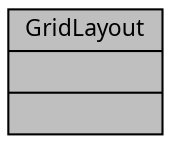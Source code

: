 digraph "GridLayout"
{
 // INTERACTIVE_SVG=YES
  bgcolor="transparent";
  edge [fontname="Verdana",fontsize="11",labelfontname="Verdana",labelfontsize="11"];
  node [fontname="Verdana",fontsize="11",shape=record];
  Node1 [label="{GridLayout\n||}",height=0.2,width=0.4,color="black", fillcolor="grey75", style="filled" fontcolor="black"];
}
